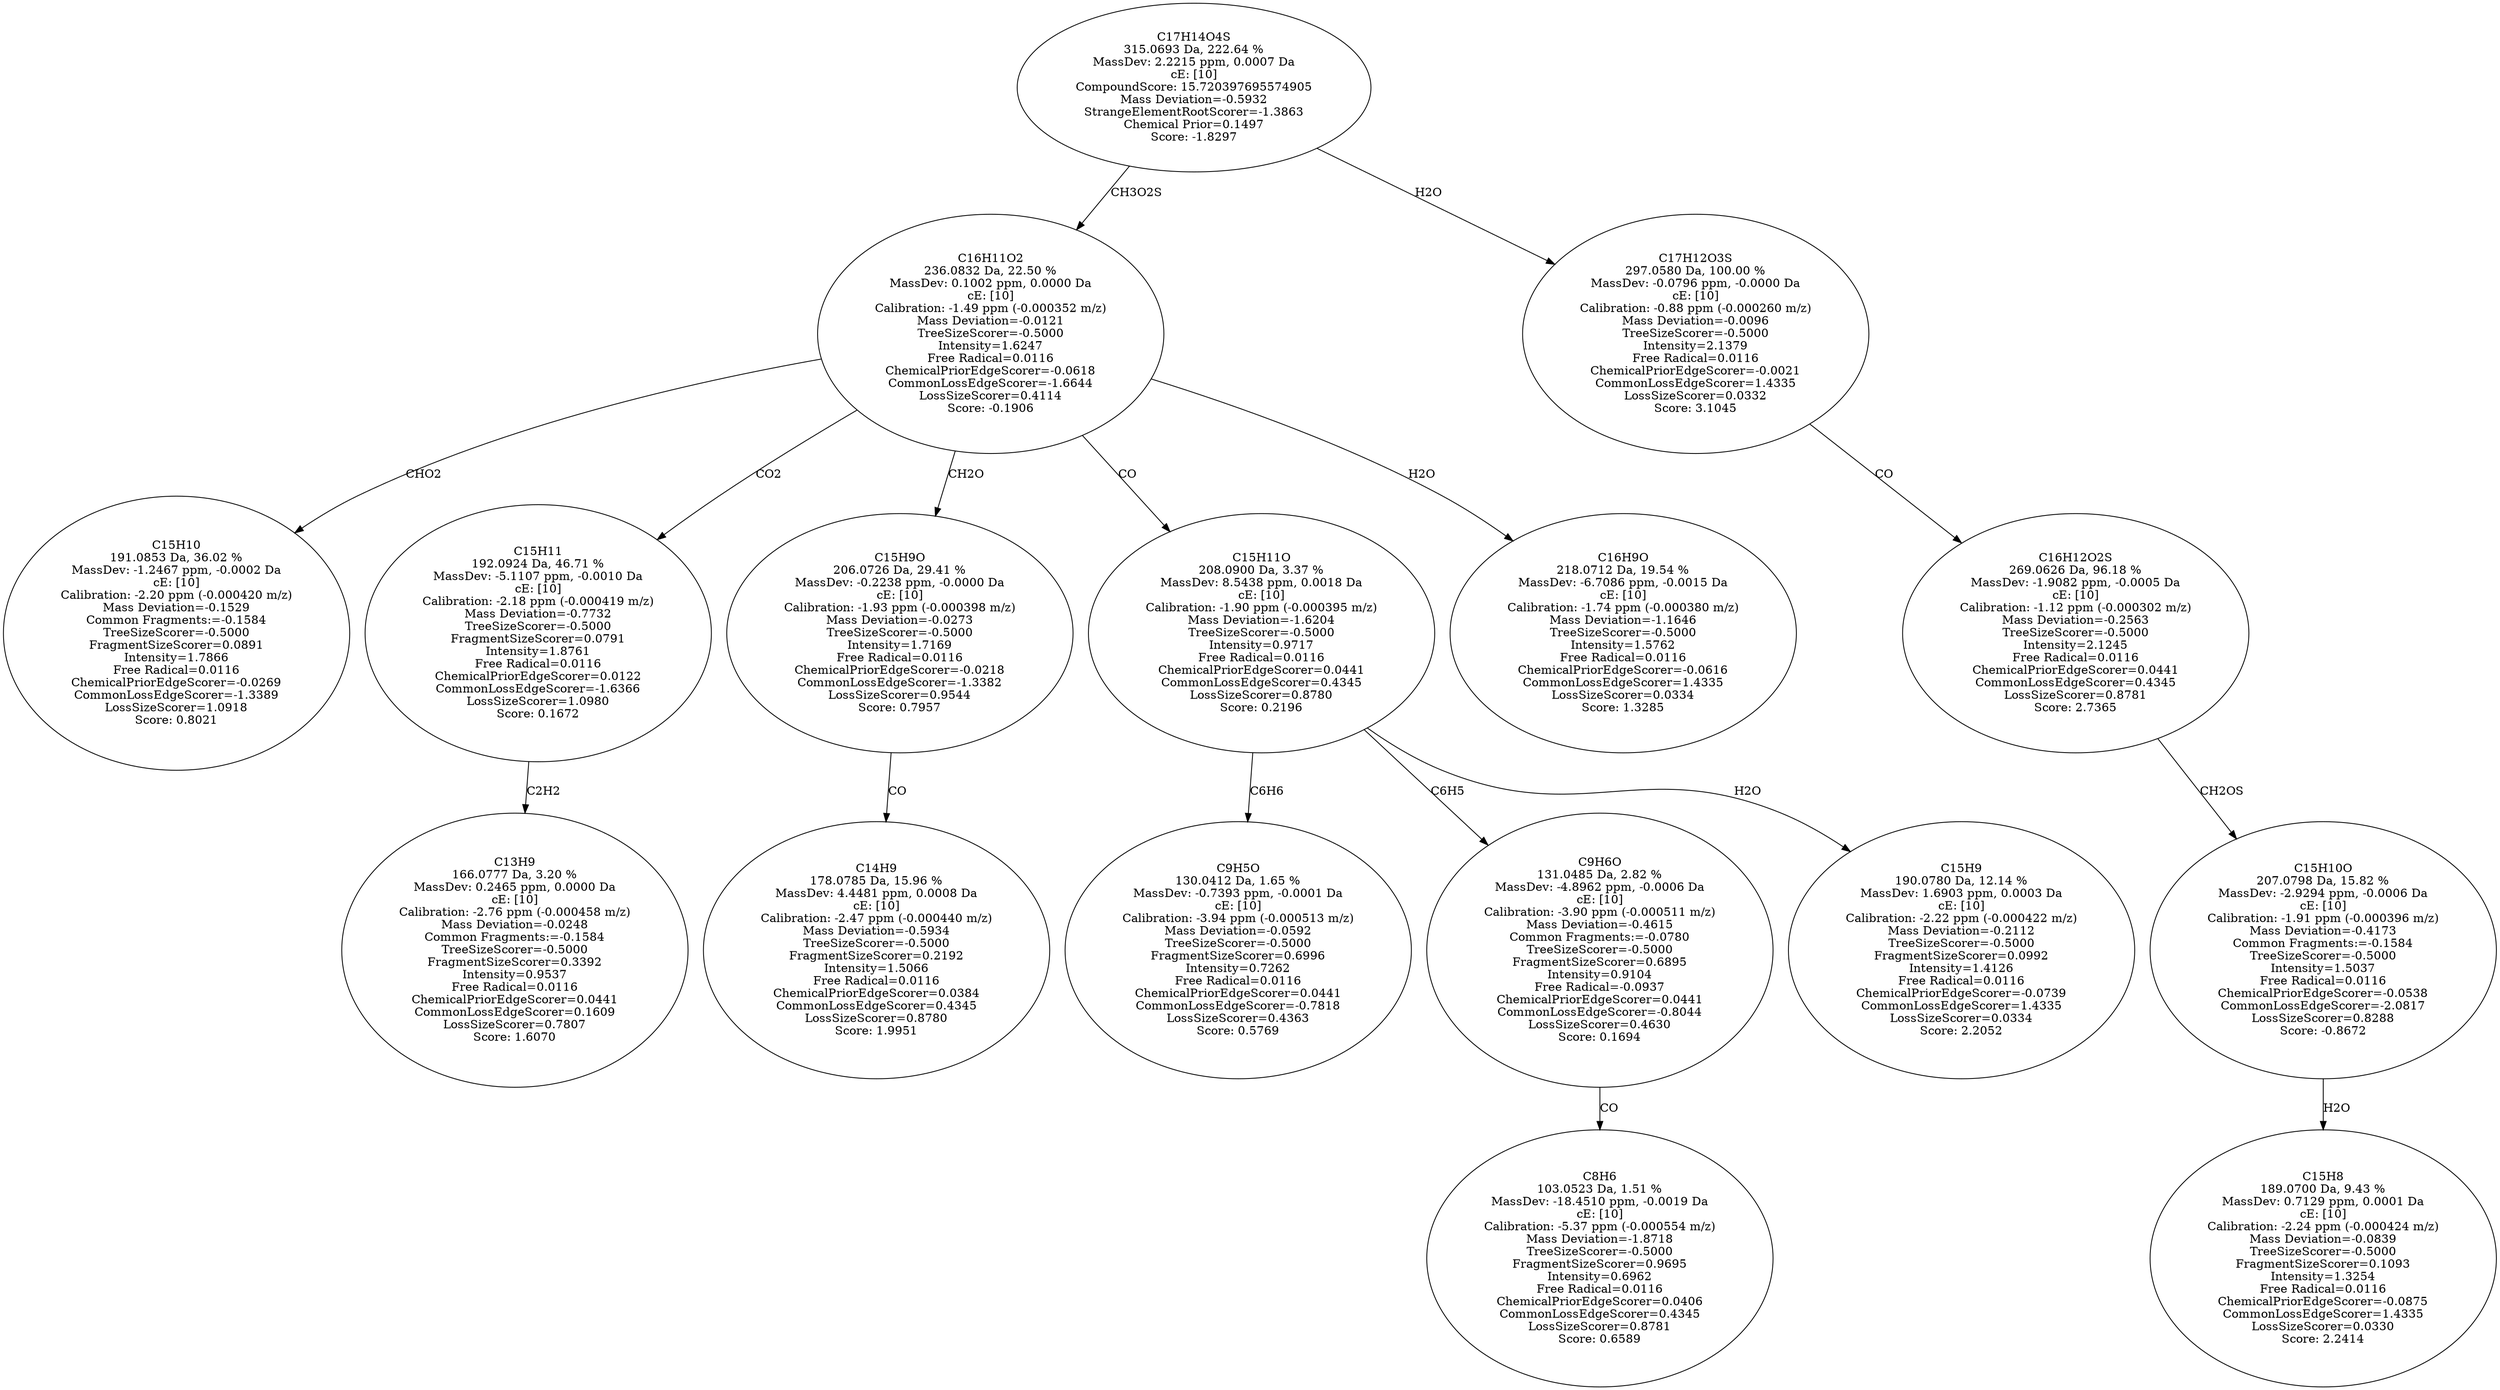 strict digraph {
v1 [label="C15H10\n191.0853 Da, 36.02 %\nMassDev: -1.2467 ppm, -0.0002 Da\ncE: [10]\nCalibration: -2.20 ppm (-0.000420 m/z)\nMass Deviation=-0.1529\nCommon Fragments:=-0.1584\nTreeSizeScorer=-0.5000\nFragmentSizeScorer=0.0891\nIntensity=1.7866\nFree Radical=0.0116\nChemicalPriorEdgeScorer=-0.0269\nCommonLossEdgeScorer=-1.3389\nLossSizeScorer=1.0918\nScore: 0.8021"];
v2 [label="C13H9\n166.0777 Da, 3.20 %\nMassDev: 0.2465 ppm, 0.0000 Da\ncE: [10]\nCalibration: -2.76 ppm (-0.000458 m/z)\nMass Deviation=-0.0248\nCommon Fragments:=-0.1584\nTreeSizeScorer=-0.5000\nFragmentSizeScorer=0.3392\nIntensity=0.9537\nFree Radical=0.0116\nChemicalPriorEdgeScorer=0.0441\nCommonLossEdgeScorer=0.1609\nLossSizeScorer=0.7807\nScore: 1.6070"];
v3 [label="C15H11\n192.0924 Da, 46.71 %\nMassDev: -5.1107 ppm, -0.0010 Da\ncE: [10]\nCalibration: -2.18 ppm (-0.000419 m/z)\nMass Deviation=-0.7732\nTreeSizeScorer=-0.5000\nFragmentSizeScorer=0.0791\nIntensity=1.8761\nFree Radical=0.0116\nChemicalPriorEdgeScorer=0.0122\nCommonLossEdgeScorer=-1.6366\nLossSizeScorer=1.0980\nScore: 0.1672"];
v4 [label="C14H9\n178.0785 Da, 15.96 %\nMassDev: 4.4481 ppm, 0.0008 Da\ncE: [10]\nCalibration: -2.47 ppm (-0.000440 m/z)\nMass Deviation=-0.5934\nTreeSizeScorer=-0.5000\nFragmentSizeScorer=0.2192\nIntensity=1.5066\nFree Radical=0.0116\nChemicalPriorEdgeScorer=0.0384\nCommonLossEdgeScorer=0.4345\nLossSizeScorer=0.8780\nScore: 1.9951"];
v5 [label="C15H9O\n206.0726 Da, 29.41 %\nMassDev: -0.2238 ppm, -0.0000 Da\ncE: [10]\nCalibration: -1.93 ppm (-0.000398 m/z)\nMass Deviation=-0.0273\nTreeSizeScorer=-0.5000\nIntensity=1.7169\nFree Radical=0.0116\nChemicalPriorEdgeScorer=-0.0218\nCommonLossEdgeScorer=-1.3382\nLossSizeScorer=0.9544\nScore: 0.7957"];
v6 [label="C9H5O\n130.0412 Da, 1.65 %\nMassDev: -0.7393 ppm, -0.0001 Da\ncE: [10]\nCalibration: -3.94 ppm (-0.000513 m/z)\nMass Deviation=-0.0592\nTreeSizeScorer=-0.5000\nFragmentSizeScorer=0.6996\nIntensity=0.7262\nFree Radical=0.0116\nChemicalPriorEdgeScorer=0.0441\nCommonLossEdgeScorer=-0.7818\nLossSizeScorer=0.4363\nScore: 0.5769"];
v7 [label="C8H6\n103.0523 Da, 1.51 %\nMassDev: -18.4510 ppm, -0.0019 Da\ncE: [10]\nCalibration: -5.37 ppm (-0.000554 m/z)\nMass Deviation=-1.8718\nTreeSizeScorer=-0.5000\nFragmentSizeScorer=0.9695\nIntensity=0.6962\nFree Radical=0.0116\nChemicalPriorEdgeScorer=0.0406\nCommonLossEdgeScorer=0.4345\nLossSizeScorer=0.8781\nScore: 0.6589"];
v8 [label="C9H6O\n131.0485 Da, 2.82 %\nMassDev: -4.8962 ppm, -0.0006 Da\ncE: [10]\nCalibration: -3.90 ppm (-0.000511 m/z)\nMass Deviation=-0.4615\nCommon Fragments:=-0.0780\nTreeSizeScorer=-0.5000\nFragmentSizeScorer=0.6895\nIntensity=0.9104\nFree Radical=-0.0937\nChemicalPriorEdgeScorer=0.0441\nCommonLossEdgeScorer=-0.8044\nLossSizeScorer=0.4630\nScore: 0.1694"];
v9 [label="C15H9\n190.0780 Da, 12.14 %\nMassDev: 1.6903 ppm, 0.0003 Da\ncE: [10]\nCalibration: -2.22 ppm (-0.000422 m/z)\nMass Deviation=-0.2112\nTreeSizeScorer=-0.5000\nFragmentSizeScorer=0.0992\nIntensity=1.4126\nFree Radical=0.0116\nChemicalPriorEdgeScorer=-0.0739\nCommonLossEdgeScorer=1.4335\nLossSizeScorer=0.0334\nScore: 2.2052"];
v10 [label="C15H11O\n208.0900 Da, 3.37 %\nMassDev: 8.5438 ppm, 0.0018 Da\ncE: [10]\nCalibration: -1.90 ppm (-0.000395 m/z)\nMass Deviation=-1.6204\nTreeSizeScorer=-0.5000\nIntensity=0.9717\nFree Radical=0.0116\nChemicalPriorEdgeScorer=0.0441\nCommonLossEdgeScorer=0.4345\nLossSizeScorer=0.8780\nScore: 0.2196"];
v11 [label="C16H9O\n218.0712 Da, 19.54 %\nMassDev: -6.7086 ppm, -0.0015 Da\ncE: [10]\nCalibration: -1.74 ppm (-0.000380 m/z)\nMass Deviation=-1.1646\nTreeSizeScorer=-0.5000\nIntensity=1.5762\nFree Radical=0.0116\nChemicalPriorEdgeScorer=-0.0616\nCommonLossEdgeScorer=1.4335\nLossSizeScorer=0.0334\nScore: 1.3285"];
v12 [label="C16H11O2\n236.0832 Da, 22.50 %\nMassDev: 0.1002 ppm, 0.0000 Da\ncE: [10]\nCalibration: -1.49 ppm (-0.000352 m/z)\nMass Deviation=-0.0121\nTreeSizeScorer=-0.5000\nIntensity=1.6247\nFree Radical=0.0116\nChemicalPriorEdgeScorer=-0.0618\nCommonLossEdgeScorer=-1.6644\nLossSizeScorer=0.4114\nScore: -0.1906"];
v13 [label="C15H8\n189.0700 Da, 9.43 %\nMassDev: 0.7129 ppm, 0.0001 Da\ncE: [10]\nCalibration: -2.24 ppm (-0.000424 m/z)\nMass Deviation=-0.0839\nTreeSizeScorer=-0.5000\nFragmentSizeScorer=0.1093\nIntensity=1.3254\nFree Radical=0.0116\nChemicalPriorEdgeScorer=-0.0875\nCommonLossEdgeScorer=1.4335\nLossSizeScorer=0.0330\nScore: 2.2414"];
v14 [label="C15H10O\n207.0798 Da, 15.82 %\nMassDev: -2.9294 ppm, -0.0006 Da\ncE: [10]\nCalibration: -1.91 ppm (-0.000396 m/z)\nMass Deviation=-0.4173\nCommon Fragments:=-0.1584\nTreeSizeScorer=-0.5000\nIntensity=1.5037\nFree Radical=0.0116\nChemicalPriorEdgeScorer=-0.0538\nCommonLossEdgeScorer=-2.0817\nLossSizeScorer=0.8288\nScore: -0.8672"];
v15 [label="C16H12O2S\n269.0626 Da, 96.18 %\nMassDev: -1.9082 ppm, -0.0005 Da\ncE: [10]\nCalibration: -1.12 ppm (-0.000302 m/z)\nMass Deviation=-0.2563\nTreeSizeScorer=-0.5000\nIntensity=2.1245\nFree Radical=0.0116\nChemicalPriorEdgeScorer=0.0441\nCommonLossEdgeScorer=0.4345\nLossSizeScorer=0.8781\nScore: 2.7365"];
v16 [label="C17H12O3S\n297.0580 Da, 100.00 %\nMassDev: -0.0796 ppm, -0.0000 Da\ncE: [10]\nCalibration: -0.88 ppm (-0.000260 m/z)\nMass Deviation=-0.0096\nTreeSizeScorer=-0.5000\nIntensity=2.1379\nFree Radical=0.0116\nChemicalPriorEdgeScorer=-0.0021\nCommonLossEdgeScorer=1.4335\nLossSizeScorer=0.0332\nScore: 3.1045"];
v17 [label="C17H14O4S\n315.0693 Da, 222.64 %\nMassDev: 2.2215 ppm, 0.0007 Da\ncE: [10]\nCompoundScore: 15.720397695574905\nMass Deviation=-0.5932\nStrangeElementRootScorer=-1.3863\nChemical Prior=0.1497\nScore: -1.8297"];
v12 -> v1 [label="CHO2"];
v3 -> v2 [label="C2H2"];
v12 -> v3 [label="CO2"];
v5 -> v4 [label="CO"];
v12 -> v5 [label="CH2O"];
v10 -> v6 [label="C6H6"];
v8 -> v7 [label="CO"];
v10 -> v8 [label="C6H5"];
v10 -> v9 [label="H2O"];
v12 -> v10 [label="CO"];
v12 -> v11 [label="H2O"];
v17 -> v12 [label="CH3O2S"];
v14 -> v13 [label="H2O"];
v15 -> v14 [label="CH2OS"];
v16 -> v15 [label="CO"];
v17 -> v16 [label="H2O"];
}